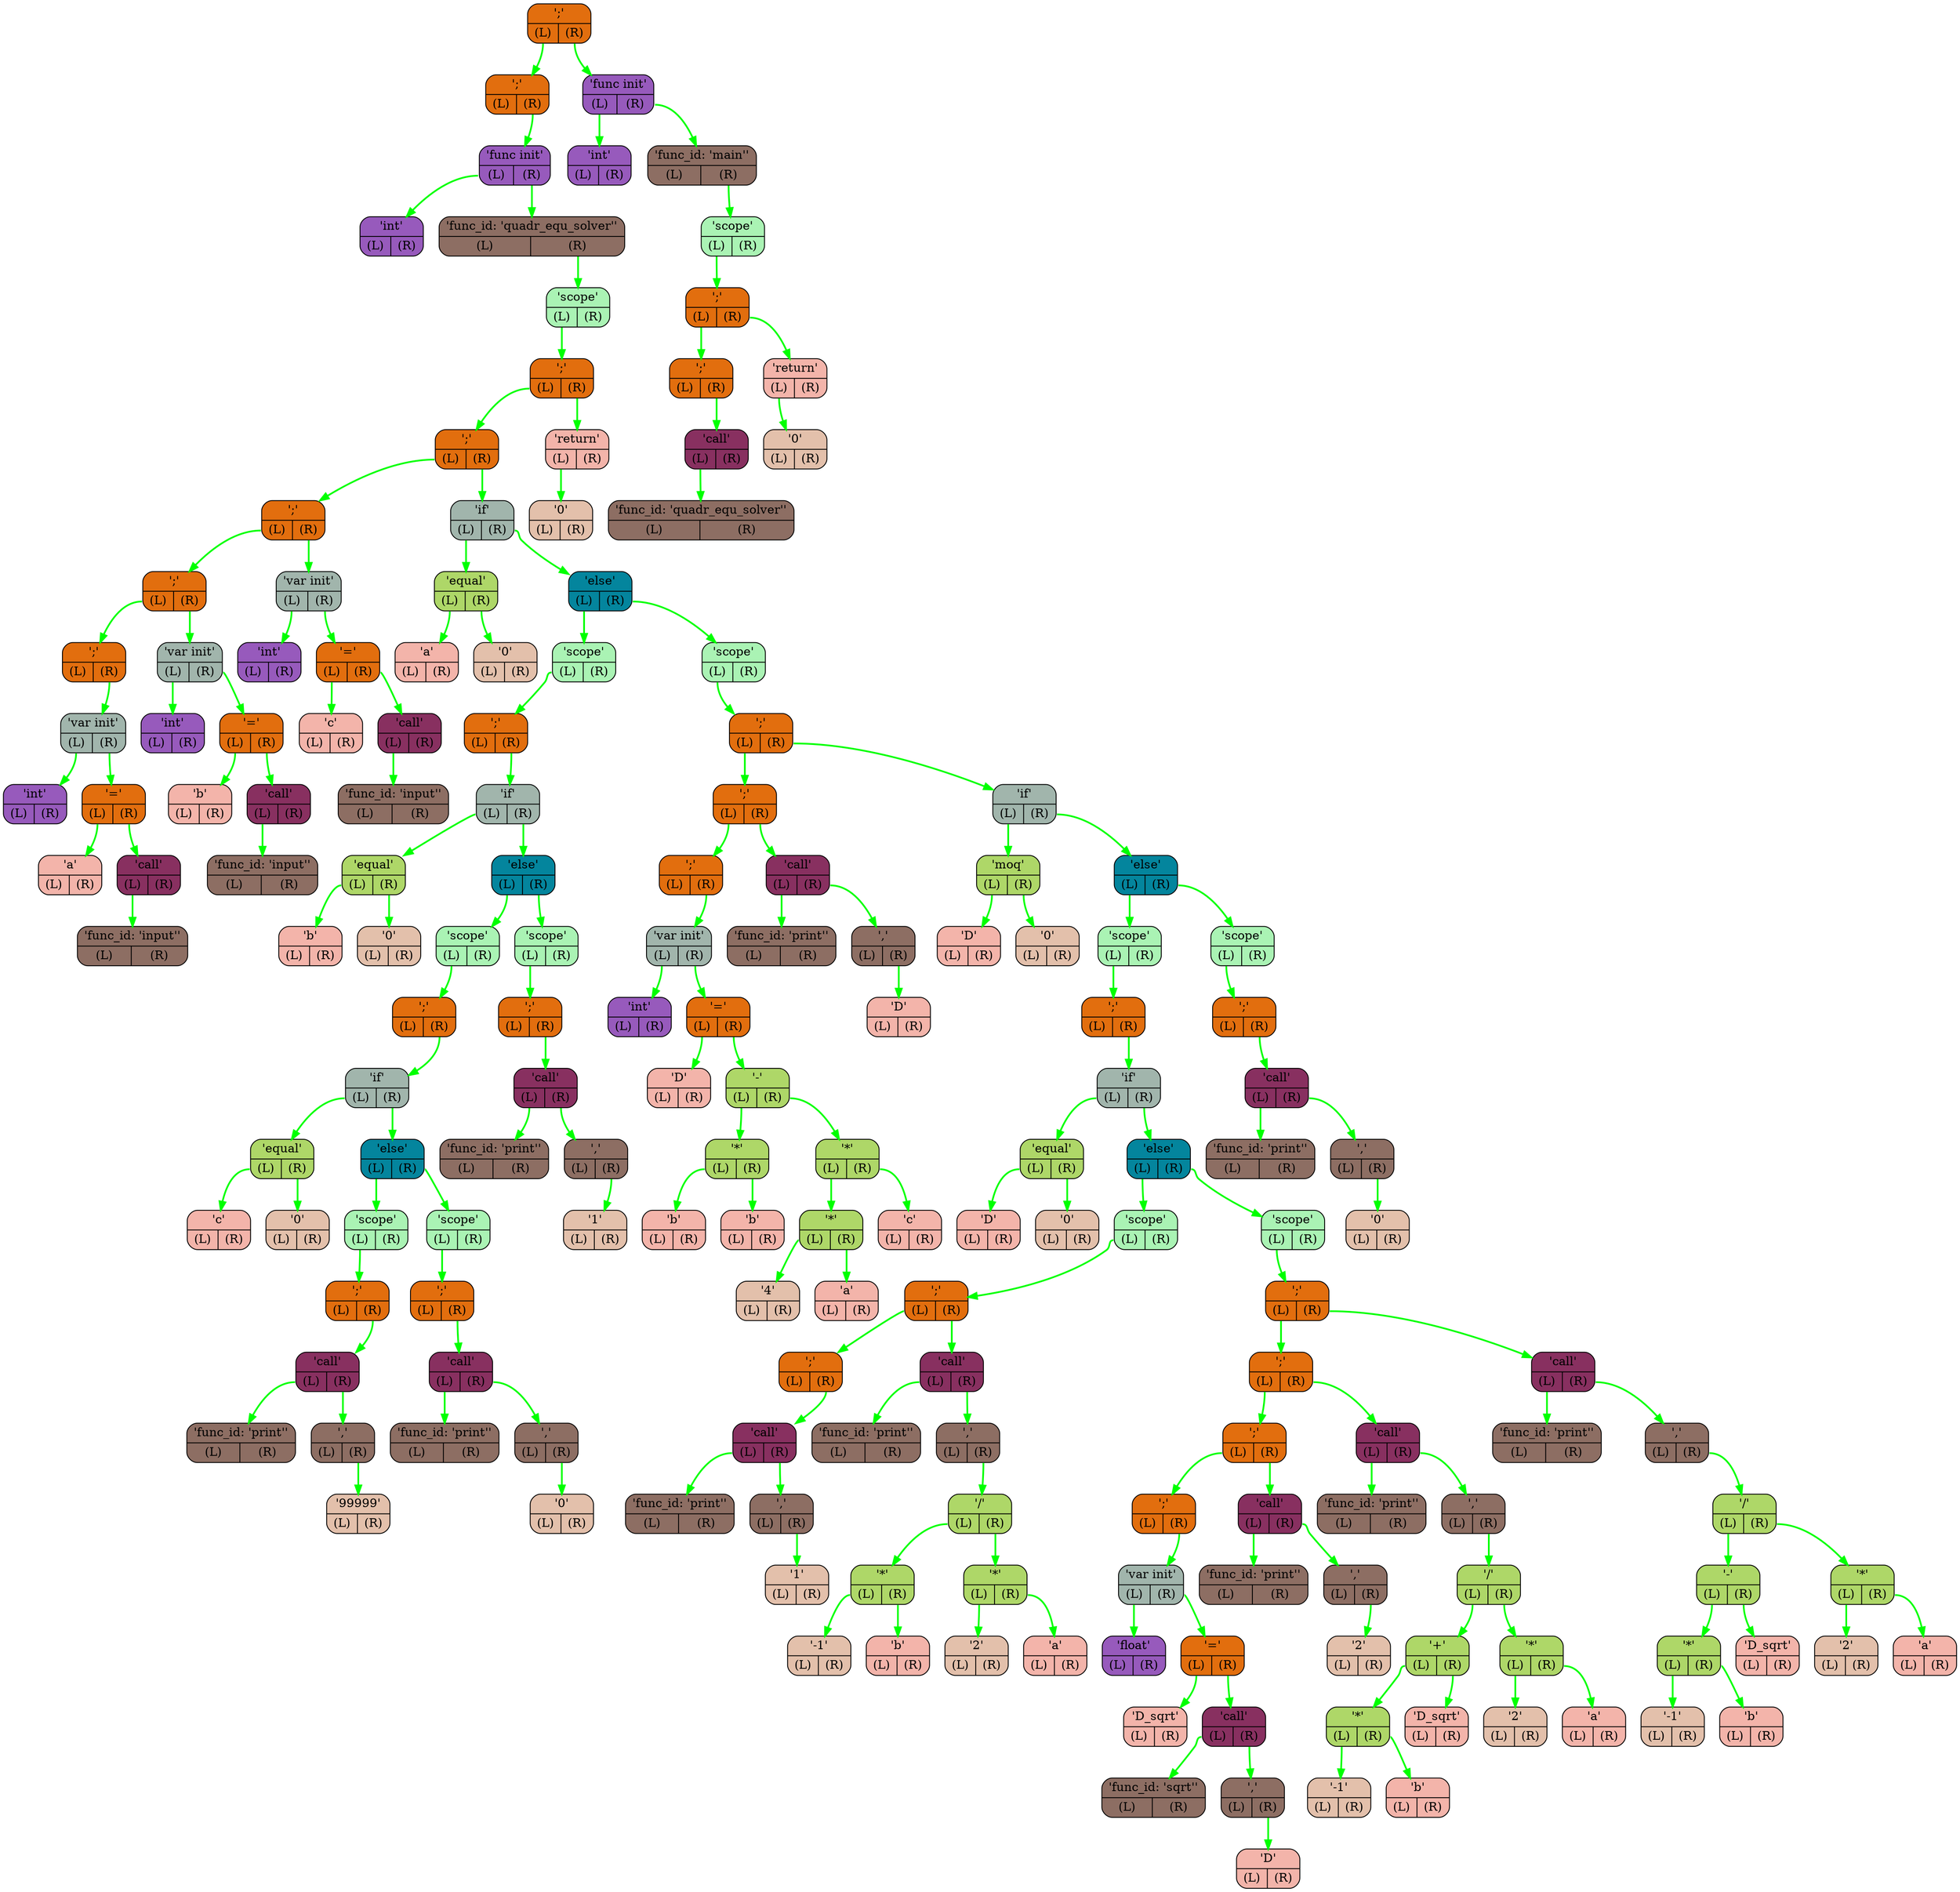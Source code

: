 digraph G{
    rankdir=TB;
    NODE0x7ffe916c2838[shape="Mrecord",color="black",fillcolor="#e26e0e",style="filled",label="{';' | {<L> (L) | <R> (R)}}"]
    NODE0x7ffe916c2860[shape="Mrecord",color="black",fillcolor="#e26e0e",style="filled",label="{';' | {<L> (L) | <R> (R)}}"]
    NODE0x7ffe916c2888[shape="Mrecord",color="black",fillcolor="#975abc",style="filled",label="{'func init' | {<L> (L) | <R> (R)}}"]
    NODE0x7ffe916c28b0[shape="Mrecord",color="black",fillcolor="#975abc",style="filled",label="{'int' | {<L> (L) | <R> (R)}}"]
    NODE0x7ffe916c28d8[shape="Mrecord",color="black",fillcolor="#8d6e63",style="filled",label="{'func_id: 'quadr_equ_solver'' | {<L> (L) | <R> (R)}}"]
    NODE0x7ffe916c2900[shape="Mrecord",color="black",fillcolor="#aaf3b4",style="filled",label="{'scope' | {<L> (L) | <R> (R)}}"]
    NODE0x7ffe916c2928[shape="Mrecord",color="black",fillcolor="#e26e0e",style="filled",label="{';' | {<L> (L) | <R> (R)}}"]
    NODE0x7ffe916c2950[shape="Mrecord",color="black",fillcolor="#e26e0e",style="filled",label="{';' | {<L> (L) | <R> (R)}}"]
    NODE0x7ffe916c2978[shape="Mrecord",color="black",fillcolor="#e26e0e",style="filled",label="{';' | {<L> (L) | <R> (R)}}"]
    NODE0x7ffe916c29a0[shape="Mrecord",color="black",fillcolor="#e26e0e",style="filled",label="{';' | {<L> (L) | <R> (R)}}"]
    NODE0x7ffe916c29c8[shape="Mrecord",color="black",fillcolor="#e26e0e",style="filled",label="{';' | {<L> (L) | <R> (R)}}"]
    NODE0x7ffe916c29f0[shape="Mrecord",color="black",fillcolor="#a1b5ac",style="filled",label="{'var init' | {<L> (L) | <R> (R)}}"]
    NODE0x7ffe916c2a18[shape="Mrecord",color="black",fillcolor="#975abc",style="filled",label="{'int' | {<L> (L) | <R> (R)}}"]
    NODE0x7ffe916c2a40[shape="Mrecord",color="black",fillcolor="#e26e0e",style="filled",label="{'=' | {<L> (L) | <R> (R)}}"]
    NODE0x7ffe916c2a68[shape="Mrecord",color="black",fillcolor="#f3b4aa",style="filled",label="{'a' | {<L> (L) | <R> (R)}}"]
    NODE0x7ffe916c2a90[shape="Mrecord",color="black",fillcolor="#883060",style="filled",label="{'call' | {<L> (L) | <R> (R)}}"]
    NODE0x7ffe916c2ab8[shape="Mrecord",color="black",fillcolor="#8d6e63",style="filled",label="{'func_id: 'input'' | {<L> (L) | <R> (R)}}"]
    NODE0x7ffe916c2ae0[shape="Mrecord",color="black",fillcolor="#a1b5ac",style="filled",label="{'var init' | {<L> (L) | <R> (R)}}"]
    NODE0x7ffe916c2b08[shape="Mrecord",color="black",fillcolor="#975abc",style="filled",label="{'int' | {<L> (L) | <R> (R)}}"]
    NODE0x7ffe916c2b30[shape="Mrecord",color="black",fillcolor="#e26e0e",style="filled",label="{'=' | {<L> (L) | <R> (R)}}"]
    NODE0x7ffe916c2b58[shape="Mrecord",color="black",fillcolor="#f3b4aa",style="filled",label="{'b' | {<L> (L) | <R> (R)}}"]
    NODE0x7ffe916c2b80[shape="Mrecord",color="black",fillcolor="#883060",style="filled",label="{'call' | {<L> (L) | <R> (R)}}"]
    NODE0x7ffe916c2ba8[shape="Mrecord",color="black",fillcolor="#8d6e63",style="filled",label="{'func_id: 'input'' | {<L> (L) | <R> (R)}}"]
    NODE0x7ffe916c2bd0[shape="Mrecord",color="black",fillcolor="#a1b5ac",style="filled",label="{'var init' | {<L> (L) | <R> (R)}}"]
    NODE0x7ffe916c2bf8[shape="Mrecord",color="black",fillcolor="#975abc",style="filled",label="{'int' | {<L> (L) | <R> (R)}}"]
    NODE0x7ffe916c2c20[shape="Mrecord",color="black",fillcolor="#e26e0e",style="filled",label="{'=' | {<L> (L) | <R> (R)}}"]
    NODE0x7ffe916c2c48[shape="Mrecord",color="black",fillcolor="#f3b4aa",style="filled",label="{'c' | {<L> (L) | <R> (R)}}"]
    NODE0x7ffe916c2c70[shape="Mrecord",color="black",fillcolor="#883060",style="filled",label="{'call' | {<L> (L) | <R> (R)}}"]
    NODE0x7ffe916c2c98[shape="Mrecord",color="black",fillcolor="#8d6e63",style="filled",label="{'func_id: 'input'' | {<L> (L) | <R> (R)}}"]
    NODE0x7ffe916c2cc0[shape="Mrecord",color="black",fillcolor="#a1b5ac",style="filled",label="{'if' | {<L> (L) | <R> (R)}}"]
    NODE0x7ffe916c2ce8[shape="Mrecord",color="black",fillcolor="#aed768",style="filled",label="{'equal' | {<L> (L) | <R> (R)}}"]
    NODE0x7ffe916c2d10[shape="Mrecord",color="black",fillcolor="#f3b4aa",style="filled",label="{'a' | {<L> (L) | <R> (R)}}"]
    NODE0x7ffe916c2d38[shape="Mrecord",color="black",fillcolor="#e3c0ab",style="filled",label="{'0' | {<L> (L) | <R> (R)}}"]
    NODE0x7ffe916c2d60[shape="Mrecord",color="black",fillcolor="#04859D",style="filled",label="{'else' | {<L> (L) | <R> (R)}}"]
    NODE0x7ffe916c2d88[shape="Mrecord",color="black",fillcolor="#aaf3b4",style="filled",label="{'scope' | {<L> (L) | <R> (R)}}"]
    NODE0x7ffe916c2db0[shape="Mrecord",color="black",fillcolor="#e26e0e",style="filled",label="{';' | {<L> (L) | <R> (R)}}"]
    NODE0x7ffe916c2dd8[shape="Mrecord",color="black",fillcolor="#a1b5ac",style="filled",label="{'if' | {<L> (L) | <R> (R)}}"]
    NODE0x7ffe916c2e00[shape="Mrecord",color="black",fillcolor="#aed768",style="filled",label="{'equal' | {<L> (L) | <R> (R)}}"]
    NODE0x7ffe916c2e28[shape="Mrecord",color="black",fillcolor="#f3b4aa",style="filled",label="{'b' | {<L> (L) | <R> (R)}}"]
    NODE0x7ffe916c2e50[shape="Mrecord",color="black",fillcolor="#e3c0ab",style="filled",label="{'0' | {<L> (L) | <R> (R)}}"]
    NODE0x7ffe916c2e78[shape="Mrecord",color="black",fillcolor="#04859D",style="filled",label="{'else' | {<L> (L) | <R> (R)}}"]
    NODE0x7ffe916c2ea0[shape="Mrecord",color="black",fillcolor="#aaf3b4",style="filled",label="{'scope' | {<L> (L) | <R> (R)}}"]
    NODE0x7ffe916c2ec8[shape="Mrecord",color="black",fillcolor="#e26e0e",style="filled",label="{';' | {<L> (L) | <R> (R)}}"]
    NODE0x7ffe916c2ef0[shape="Mrecord",color="black",fillcolor="#a1b5ac",style="filled",label="{'if' | {<L> (L) | <R> (R)}}"]
    NODE0x7ffe916c2f18[shape="Mrecord",color="black",fillcolor="#aed768",style="filled",label="{'equal' | {<L> (L) | <R> (R)}}"]
    NODE0x7ffe916c2f40[shape="Mrecord",color="black",fillcolor="#f3b4aa",style="filled",label="{'c' | {<L> (L) | <R> (R)}}"]
    NODE0x7ffe916c2f68[shape="Mrecord",color="black",fillcolor="#e3c0ab",style="filled",label="{'0' | {<L> (L) | <R> (R)}}"]
    NODE0x7ffe916c2f90[shape="Mrecord",color="black",fillcolor="#04859D",style="filled",label="{'else' | {<L> (L) | <R> (R)}}"]
    NODE0x7ffe916c2fb8[shape="Mrecord",color="black",fillcolor="#aaf3b4",style="filled",label="{'scope' | {<L> (L) | <R> (R)}}"]
    NODE0x7ffe916c2fe0[shape="Mrecord",color="black",fillcolor="#e26e0e",style="filled",label="{';' | {<L> (L) | <R> (R)}}"]
    NODE0x7ffe916c3008[shape="Mrecord",color="black",fillcolor="#883060",style="filled",label="{'call' | {<L> (L) | <R> (R)}}"]
    NODE0x7ffe916c3030[shape="Mrecord",color="black",fillcolor="#8d6e63",style="filled",label="{'func_id: 'print'' | {<L> (L) | <R> (R)}}"]
    NODE0x7ffe916c3058[shape="Mrecord",color="black",fillcolor="#8d6e63",style="filled",label="{',' | {<L> (L) | <R> (R)}}"]
    NODE0x7ffe916c3080[shape="Mrecord",color="black",fillcolor="#e3c0ab",style="filled",label="{'99999' | {<L> (L) | <R> (R)}}"]
    NODE0x7ffe916c30a8[shape="Mrecord",color="black",fillcolor="#aaf3b4",style="filled",label="{'scope' | {<L> (L) | <R> (R)}}"]
    NODE0x7ffe916c30d0[shape="Mrecord",color="black",fillcolor="#e26e0e",style="filled",label="{';' | {<L> (L) | <R> (R)}}"]
    NODE0x7ffe916c30f8[shape="Mrecord",color="black",fillcolor="#883060",style="filled",label="{'call' | {<L> (L) | <R> (R)}}"]
    NODE0x7ffe916c3120[shape="Mrecord",color="black",fillcolor="#8d6e63",style="filled",label="{'func_id: 'print'' | {<L> (L) | <R> (R)}}"]
    NODE0x7ffe916c3148[shape="Mrecord",color="black",fillcolor="#8d6e63",style="filled",label="{',' | {<L> (L) | <R> (R)}}"]
    NODE0x7ffe916c3170[shape="Mrecord",color="black",fillcolor="#e3c0ab",style="filled",label="{'0' | {<L> (L) | <R> (R)}}"]
    NODE0x7ffe916c3198[shape="Mrecord",color="black",fillcolor="#aaf3b4",style="filled",label="{'scope' | {<L> (L) | <R> (R)}}"]
    NODE0x7ffe916c31c0[shape="Mrecord",color="black",fillcolor="#e26e0e",style="filled",label="{';' | {<L> (L) | <R> (R)}}"]
    NODE0x7ffe916c31e8[shape="Mrecord",color="black",fillcolor="#883060",style="filled",label="{'call' | {<L> (L) | <R> (R)}}"]
    NODE0x7ffe916c3210[shape="Mrecord",color="black",fillcolor="#8d6e63",style="filled",label="{'func_id: 'print'' | {<L> (L) | <R> (R)}}"]
    NODE0x7ffe916c3238[shape="Mrecord",color="black",fillcolor="#8d6e63",style="filled",label="{',' | {<L> (L) | <R> (R)}}"]
    NODE0x7ffe916c3260[shape="Mrecord",color="black",fillcolor="#e3c0ab",style="filled",label="{'1' | {<L> (L) | <R> (R)}}"]
    NODE0x7ffe916c3288[shape="Mrecord",color="black",fillcolor="#aaf3b4",style="filled",label="{'scope' | {<L> (L) | <R> (R)}}"]
    NODE0x7ffe916c32b0[shape="Mrecord",color="black",fillcolor="#e26e0e",style="filled",label="{';' | {<L> (L) | <R> (R)}}"]
    NODE0x7ffe916c32d8[shape="Mrecord",color="black",fillcolor="#e26e0e",style="filled",label="{';' | {<L> (L) | <R> (R)}}"]
    NODE0x7ffe916c3300[shape="Mrecord",color="black",fillcolor="#e26e0e",style="filled",label="{';' | {<L> (L) | <R> (R)}}"]
    NODE0x7ffe916c3328[shape="Mrecord",color="black",fillcolor="#a1b5ac",style="filled",label="{'var init' | {<L> (L) | <R> (R)}}"]
    NODE0x7ffe916c3350[shape="Mrecord",color="black",fillcolor="#975abc",style="filled",label="{'int' | {<L> (L) | <R> (R)}}"]
    NODE0x7ffe916c3378[shape="Mrecord",color="black",fillcolor="#e26e0e",style="filled",label="{'=' | {<L> (L) | <R> (R)}}"]
    NODE0x7ffe916c33a0[shape="Mrecord",color="black",fillcolor="#f3b4aa",style="filled",label="{'D' | {<L> (L) | <R> (R)}}"]
    NODE0x7ffe916c33c8[shape="Mrecord",color="black",fillcolor="#aed768",style="filled",label="{'-' | {<L> (L) | <R> (R)}}"]
    NODE0x7ffe916c33f0[shape="Mrecord",color="black",fillcolor="#aed768",style="filled",label="{'*' | {<L> (L) | <R> (R)}}"]
    NODE0x7ffe916c3418[shape="Mrecord",color="black",fillcolor="#f3b4aa",style="filled",label="{'b' | {<L> (L) | <R> (R)}}"]
    NODE0x7ffe916c3440[shape="Mrecord",color="black",fillcolor="#f3b4aa",style="filled",label="{'b' | {<L> (L) | <R> (R)}}"]
    NODE0x7ffe916c3468[shape="Mrecord",color="black",fillcolor="#aed768",style="filled",label="{'*' | {<L> (L) | <R> (R)}}"]
    NODE0x7ffe916c3490[shape="Mrecord",color="black",fillcolor="#aed768",style="filled",label="{'*' | {<L> (L) | <R> (R)}}"]
    NODE0x7ffe916c34b8[shape="Mrecord",color="black",fillcolor="#e3c0ab",style="filled",label="{'4' | {<L> (L) | <R> (R)}}"]
    NODE0x7ffe916c34e0[shape="Mrecord",color="black",fillcolor="#f3b4aa",style="filled",label="{'a' | {<L> (L) | <R> (R)}}"]
    NODE0x7ffe916c3508[shape="Mrecord",color="black",fillcolor="#f3b4aa",style="filled",label="{'c' | {<L> (L) | <R> (R)}}"]
    NODE0x7ffe916c3530[shape="Mrecord",color="black",fillcolor="#883060",style="filled",label="{'call' | {<L> (L) | <R> (R)}}"]
    NODE0x7ffe916c3558[shape="Mrecord",color="black",fillcolor="#8d6e63",style="filled",label="{'func_id: 'print'' | {<L> (L) | <R> (R)}}"]
    NODE0x7ffe916c3580[shape="Mrecord",color="black",fillcolor="#8d6e63",style="filled",label="{',' | {<L> (L) | <R> (R)}}"]
    NODE0x7ffe916c35a8[shape="Mrecord",color="black",fillcolor="#f3b4aa",style="filled",label="{'D' | {<L> (L) | <R> (R)}}"]
    NODE0x7ffe916c35d0[shape="Mrecord",color="black",fillcolor="#a1b5ac",style="filled",label="{'if' | {<L> (L) | <R> (R)}}"]
    NODE0x7ffe916c35f8[shape="Mrecord",color="black",fillcolor="#aed768",style="filled",label="{'moq' | {<L> (L) | <R> (R)}}"]
    NODE0x7ffe916c3620[shape="Mrecord",color="black",fillcolor="#f3b4aa",style="filled",label="{'D' | {<L> (L) | <R> (R)}}"]
    NODE0x7ffe916c3648[shape="Mrecord",color="black",fillcolor="#e3c0ab",style="filled",label="{'0' | {<L> (L) | <R> (R)}}"]
    NODE0x7ffe916c3670[shape="Mrecord",color="black",fillcolor="#04859D",style="filled",label="{'else' | {<L> (L) | <R> (R)}}"]
    NODE0x7ffe916c3698[shape="Mrecord",color="black",fillcolor="#aaf3b4",style="filled",label="{'scope' | {<L> (L) | <R> (R)}}"]
    NODE0x7ffe916c36c0[shape="Mrecord",color="black",fillcolor="#e26e0e",style="filled",label="{';' | {<L> (L) | <R> (R)}}"]
    NODE0x7ffe916c36e8[shape="Mrecord",color="black",fillcolor="#a1b5ac",style="filled",label="{'if' | {<L> (L) | <R> (R)}}"]
    NODE0x7ffe916c3710[shape="Mrecord",color="black",fillcolor="#aed768",style="filled",label="{'equal' | {<L> (L) | <R> (R)}}"]
    NODE0x7ffe916c3738[shape="Mrecord",color="black",fillcolor="#f3b4aa",style="filled",label="{'D' | {<L> (L) | <R> (R)}}"]
    NODE0x7ffe916c3760[shape="Mrecord",color="black",fillcolor="#e3c0ab",style="filled",label="{'0' | {<L> (L) | <R> (R)}}"]
    NODE0x7ffe916c3788[shape="Mrecord",color="black",fillcolor="#04859D",style="filled",label="{'else' | {<L> (L) | <R> (R)}}"]
    NODE0x7ffe916c37b0[shape="Mrecord",color="black",fillcolor="#aaf3b4",style="filled",label="{'scope' | {<L> (L) | <R> (R)}}"]
    NODE0x7ffe916c37d8[shape="Mrecord",color="black",fillcolor="#e26e0e",style="filled",label="{';' | {<L> (L) | <R> (R)}}"]
    NODE0x7ffe916c3800[shape="Mrecord",color="black",fillcolor="#e26e0e",style="filled",label="{';' | {<L> (L) | <R> (R)}}"]
    NODE0x7ffe916c3828[shape="Mrecord",color="black",fillcolor="#883060",style="filled",label="{'call' | {<L> (L) | <R> (R)}}"]
    NODE0x7ffe916c3850[shape="Mrecord",color="black",fillcolor="#8d6e63",style="filled",label="{'func_id: 'print'' | {<L> (L) | <R> (R)}}"]
    NODE0x7ffe916c3878[shape="Mrecord",color="black",fillcolor="#8d6e63",style="filled",label="{',' | {<L> (L) | <R> (R)}}"]
    NODE0x7ffe916c38a0[shape="Mrecord",color="black",fillcolor="#e3c0ab",style="filled",label="{'1' | {<L> (L) | <R> (R)}}"]
    NODE0x7ffe916c38c8[shape="Mrecord",color="black",fillcolor="#883060",style="filled",label="{'call' | {<L> (L) | <R> (R)}}"]
    NODE0x7ffe916c38f0[shape="Mrecord",color="black",fillcolor="#8d6e63",style="filled",label="{'func_id: 'print'' | {<L> (L) | <R> (R)}}"]
    NODE0x7ffe916c3918[shape="Mrecord",color="black",fillcolor="#8d6e63",style="filled",label="{',' | {<L> (L) | <R> (R)}}"]
    NODE0x7ffe916c3940[shape="Mrecord",color="black",fillcolor="#aed768",style="filled",label="{'/' | {<L> (L) | <R> (R)}}"]
    NODE0x7ffe916c3968[shape="Mrecord",color="black",fillcolor="#aed768",style="filled",label="{'*' | {<L> (L) | <R> (R)}}"]
    NODE0x7ffe916c3990[shape="Mrecord",color="black",fillcolor="#e3c0ab",style="filled",label="{'-1' | {<L> (L) | <R> (R)}}"]
    NODE0x7ffe916c39b8[shape="Mrecord",color="black",fillcolor="#f3b4aa",style="filled",label="{'b' | {<L> (L) | <R> (R)}}"]
    NODE0x7ffe916c39e0[shape="Mrecord",color="black",fillcolor="#aed768",style="filled",label="{'*' | {<L> (L) | <R> (R)}}"]
    NODE0x7ffe916c3a08[shape="Mrecord",color="black",fillcolor="#e3c0ab",style="filled",label="{'2' | {<L> (L) | <R> (R)}}"]
    NODE0x7ffe916c3a30[shape="Mrecord",color="black",fillcolor="#f3b4aa",style="filled",label="{'a' | {<L> (L) | <R> (R)}}"]
    NODE0x7ffe916c3a58[shape="Mrecord",color="black",fillcolor="#aaf3b4",style="filled",label="{'scope' | {<L> (L) | <R> (R)}}"]
    NODE0x7ffe916c3a80[shape="Mrecord",color="black",fillcolor="#e26e0e",style="filled",label="{';' | {<L> (L) | <R> (R)}}"]
    NODE0x7ffe916c3aa8[shape="Mrecord",color="black",fillcolor="#e26e0e",style="filled",label="{';' | {<L> (L) | <R> (R)}}"]
    NODE0x7ffe916c3ad0[shape="Mrecord",color="black",fillcolor="#e26e0e",style="filled",label="{';' | {<L> (L) | <R> (R)}}"]
    NODE0x7ffe916c3af8[shape="Mrecord",color="black",fillcolor="#e26e0e",style="filled",label="{';' | {<L> (L) | <R> (R)}}"]
    NODE0x7ffe916c3b20[shape="Mrecord",color="black",fillcolor="#a1b5ac",style="filled",label="{'var init' | {<L> (L) | <R> (R)}}"]
    NODE0x7ffe916c3b48[shape="Mrecord",color="black",fillcolor="#975abc",style="filled",label="{'float' | {<L> (L) | <R> (R)}}"]
    NODE0x7ffe916c3b70[shape="Mrecord",color="black",fillcolor="#e26e0e",style="filled",label="{'=' | {<L> (L) | <R> (R)}}"]
    NODE0x7ffe916c3b98[shape="Mrecord",color="black",fillcolor="#f3b4aa",style="filled",label="{'D_sqrt' | {<L> (L) | <R> (R)}}"]
    NODE0x7ffe916c3bc0[shape="Mrecord",color="black",fillcolor="#883060",style="filled",label="{'call' | {<L> (L) | <R> (R)}}"]
    NODE0x7ffe916c3be8[shape="Mrecord",color="black",fillcolor="#8d6e63",style="filled",label="{'func_id: 'sqrt'' | {<L> (L) | <R> (R)}}"]
    NODE0x7ffe916c3c10[shape="Mrecord",color="black",fillcolor="#8d6e63",style="filled",label="{',' | {<L> (L) | <R> (R)}}"]
    NODE0x7ffe916c3c38[shape="Mrecord",color="black",fillcolor="#f3b4aa",style="filled",label="{'D' | {<L> (L) | <R> (R)}}"]
    NODE0x7ffe916c3c60[shape="Mrecord",color="black",fillcolor="#883060",style="filled",label="{'call' | {<L> (L) | <R> (R)}}"]
    NODE0x7ffe916c3c88[shape="Mrecord",color="black",fillcolor="#8d6e63",style="filled",label="{'func_id: 'print'' | {<L> (L) | <R> (R)}}"]
    NODE0x7ffe916c3cb0[shape="Mrecord",color="black",fillcolor="#8d6e63",style="filled",label="{',' | {<L> (L) | <R> (R)}}"]
    NODE0x7ffe916c3cd8[shape="Mrecord",color="black",fillcolor="#e3c0ab",style="filled",label="{'2' | {<L> (L) | <R> (R)}}"]
    NODE0x7ffe916c3d00[shape="Mrecord",color="black",fillcolor="#883060",style="filled",label="{'call' | {<L> (L) | <R> (R)}}"]
    NODE0x7ffe916c3d28[shape="Mrecord",color="black",fillcolor="#8d6e63",style="filled",label="{'func_id: 'print'' | {<L> (L) | <R> (R)}}"]
    NODE0x7ffe916c3d50[shape="Mrecord",color="black",fillcolor="#8d6e63",style="filled",label="{',' | {<L> (L) | <R> (R)}}"]
    NODE0x7ffe916c3d78[shape="Mrecord",color="black",fillcolor="#aed768",style="filled",label="{'/' | {<L> (L) | <R> (R)}}"]
    NODE0x7ffe916c3da0[shape="Mrecord",color="black",fillcolor="#aed768",style="filled",label="{'+' | {<L> (L) | <R> (R)}}"]
    NODE0x7ffe916c3dc8[shape="Mrecord",color="black",fillcolor="#aed768",style="filled",label="{'*' | {<L> (L) | <R> (R)}}"]
    NODE0x7ffe916c3df0[shape="Mrecord",color="black",fillcolor="#e3c0ab",style="filled",label="{'-1' | {<L> (L) | <R> (R)}}"]
    NODE0x7ffe916c3e18[shape="Mrecord",color="black",fillcolor="#f3b4aa",style="filled",label="{'b' | {<L> (L) | <R> (R)}}"]
    NODE0x7ffe916c3e40[shape="Mrecord",color="black",fillcolor="#f3b4aa",style="filled",label="{'D_sqrt' | {<L> (L) | <R> (R)}}"]
    NODE0x7ffe916c3e68[shape="Mrecord",color="black",fillcolor="#aed768",style="filled",label="{'*' | {<L> (L) | <R> (R)}}"]
    NODE0x7ffe916c3e90[shape="Mrecord",color="black",fillcolor="#e3c0ab",style="filled",label="{'2' | {<L> (L) | <R> (R)}}"]
    NODE0x7ffe916c3eb8[shape="Mrecord",color="black",fillcolor="#f3b4aa",style="filled",label="{'a' | {<L> (L) | <R> (R)}}"]
    NODE0x7ffe916c3ee0[shape="Mrecord",color="black",fillcolor="#883060",style="filled",label="{'call' | {<L> (L) | <R> (R)}}"]
    NODE0x7ffe916c3f08[shape="Mrecord",color="black",fillcolor="#8d6e63",style="filled",label="{'func_id: 'print'' | {<L> (L) | <R> (R)}}"]
    NODE0x7ffe916c3f30[shape="Mrecord",color="black",fillcolor="#8d6e63",style="filled",label="{',' | {<L> (L) | <R> (R)}}"]
    NODE0x7ffe916c3f58[shape="Mrecord",color="black",fillcolor="#aed768",style="filled",label="{'/' | {<L> (L) | <R> (R)}}"]
    NODE0x7ffe916c3f80[shape="Mrecord",color="black",fillcolor="#aed768",style="filled",label="{'-' | {<L> (L) | <R> (R)}}"]
    NODE0x7ffe916c3fa8[shape="Mrecord",color="black",fillcolor="#aed768",style="filled",label="{'*' | {<L> (L) | <R> (R)}}"]
    NODE0x7ffe916c3fd0[shape="Mrecord",color="black",fillcolor="#e3c0ab",style="filled",label="{'-1' | {<L> (L) | <R> (R)}}"]
    NODE0x7ffe916c3ff8[shape="Mrecord",color="black",fillcolor="#f3b4aa",style="filled",label="{'b' | {<L> (L) | <R> (R)}}"]
    NODE0x7ffe916c4020[shape="Mrecord",color="black",fillcolor="#f3b4aa",style="filled",label="{'D_sqrt' | {<L> (L) | <R> (R)}}"]
    NODE0x7ffe916c4048[shape="Mrecord",color="black",fillcolor="#aed768",style="filled",label="{'*' | {<L> (L) | <R> (R)}}"]
    NODE0x7ffe916c4070[shape="Mrecord",color="black",fillcolor="#e3c0ab",style="filled",label="{'2' | {<L> (L) | <R> (R)}}"]
    NODE0x7ffe916c4098[shape="Mrecord",color="black",fillcolor="#f3b4aa",style="filled",label="{'a' | {<L> (L) | <R> (R)}}"]
    NODE0x7ffe916c40c0[shape="Mrecord",color="black",fillcolor="#aaf3b4",style="filled",label="{'scope' | {<L> (L) | <R> (R)}}"]
    NODE0x7ffe916c40e8[shape="Mrecord",color="black",fillcolor="#e26e0e",style="filled",label="{';' | {<L> (L) | <R> (R)}}"]
    NODE0x7ffe916c4110[shape="Mrecord",color="black",fillcolor="#883060",style="filled",label="{'call' | {<L> (L) | <R> (R)}}"]
    NODE0x7ffe916c4138[shape="Mrecord",color="black",fillcolor="#8d6e63",style="filled",label="{'func_id: 'print'' | {<L> (L) | <R> (R)}}"]
    NODE0x7ffe916c4160[shape="Mrecord",color="black",fillcolor="#8d6e63",style="filled",label="{',' | {<L> (L) | <R> (R)}}"]
    NODE0x7ffe916c4188[shape="Mrecord",color="black",fillcolor="#e3c0ab",style="filled",label="{'0' | {<L> (L) | <R> (R)}}"]
    NODE0x7ffe916c41b0[shape="Mrecord",color="black",fillcolor="#f3b4aa",style="filled",label="{'return' | {<L> (L) | <R> (R)}}"]
    NODE0x7ffe916c41d8[shape="Mrecord",color="black",fillcolor="#e3c0ab",style="filled",label="{'0' | {<L> (L) | <R> (R)}}"]
    NODE0x7ffe916c4200[shape="Mrecord",color="black",fillcolor="#975abc",style="filled",label="{'func init' | {<L> (L) | <R> (R)}}"]
    NODE0x7ffe916c4228[shape="Mrecord",color="black",fillcolor="#975abc",style="filled",label="{'int' | {<L> (L) | <R> (R)}}"]
    NODE0x7ffe916c4250[shape="Mrecord",color="black",fillcolor="#8d6e63",style="filled",label="{'func_id: 'main'' | {<L> (L) | <R> (R)}}"]
    NODE0x7ffe916c4278[shape="Mrecord",color="black",fillcolor="#aaf3b4",style="filled",label="{'scope' | {<L> (L) | <R> (R)}}"]
    NODE0x7ffe916c42a0[shape="Mrecord",color="black",fillcolor="#e26e0e",style="filled",label="{';' | {<L> (L) | <R> (R)}}"]
    NODE0x7ffe916c42c8[shape="Mrecord",color="black",fillcolor="#e26e0e",style="filled",label="{';' | {<L> (L) | <R> (R)}}"]
    NODE0x7ffe916c42f0[shape="Mrecord",color="black",fillcolor="#883060",style="filled",label="{'call' | {<L> (L) | <R> (R)}}"]
    NODE0x7ffe916c4318[shape="Mrecord",color="black",fillcolor="#8d6e63",style="filled",label="{'func_id: 'quadr_equ_solver'' | {<L> (L) | <R> (R)}}"]
    NODE0x7ffe916c4340[shape="Mrecord",color="black",fillcolor="#f3b4aa",style="filled",label="{'return' | {<L> (L) | <R> (R)}}"]
    NODE0x7ffe916c4368[shape="Mrecord",color="black",fillcolor="#e3c0ab",style="filled",label="{'0' | {<L> (L) | <R> (R)}}"]
    NODE0x7ffe916c2a90:L-> NODE0x7ffe916c2ab8 [color="#00FF00",penwidth=2,label=""]
    NODE0x7ffe916c2a40:L-> NODE0x7ffe916c2a68 [color="#00FF00",penwidth=2,label=""]
    NODE0x7ffe916c2a40:R-> NODE0x7ffe916c2a90 [color="#00FF00",penwidth=2,label=""]
    NODE0x7ffe916c29f0:L-> NODE0x7ffe916c2a18 [color="#00FF00",penwidth=2,label=""]
    NODE0x7ffe916c29f0:R-> NODE0x7ffe916c2a40 [color="#00FF00",penwidth=2,label=""]
    NODE0x7ffe916c29c8:R-> NODE0x7ffe916c29f0 [color="#00FF00",penwidth=2,label=""]
    NODE0x7ffe916c2b80:L-> NODE0x7ffe916c2ba8 [color="#00FF00",penwidth=2,label=""]
    NODE0x7ffe916c2b30:L-> NODE0x7ffe916c2b58 [color="#00FF00",penwidth=2,label=""]
    NODE0x7ffe916c2b30:R-> NODE0x7ffe916c2b80 [color="#00FF00",penwidth=2,label=""]
    NODE0x7ffe916c2ae0:L-> NODE0x7ffe916c2b08 [color="#00FF00",penwidth=2,label=""]
    NODE0x7ffe916c2ae0:R-> NODE0x7ffe916c2b30 [color="#00FF00",penwidth=2,label=""]
    NODE0x7ffe916c29a0:L-> NODE0x7ffe916c29c8 [color="#00FF00",penwidth=2,label=""]
    NODE0x7ffe916c29a0:R-> NODE0x7ffe916c2ae0 [color="#00FF00",penwidth=2,label=""]
    NODE0x7ffe916c2c70:L-> NODE0x7ffe916c2c98 [color="#00FF00",penwidth=2,label=""]
    NODE0x7ffe916c2c20:L-> NODE0x7ffe916c2c48 [color="#00FF00",penwidth=2,label=""]
    NODE0x7ffe916c2c20:R-> NODE0x7ffe916c2c70 [color="#00FF00",penwidth=2,label=""]
    NODE0x7ffe916c2bd0:L-> NODE0x7ffe916c2bf8 [color="#00FF00",penwidth=2,label=""]
    NODE0x7ffe916c2bd0:R-> NODE0x7ffe916c2c20 [color="#00FF00",penwidth=2,label=""]
    NODE0x7ffe916c2978:L-> NODE0x7ffe916c29a0 [color="#00FF00",penwidth=2,label=""]
    NODE0x7ffe916c2978:R-> NODE0x7ffe916c2bd0 [color="#00FF00",penwidth=2,label=""]
    NODE0x7ffe916c2ce8:L-> NODE0x7ffe916c2d10 [color="#00FF00",penwidth=2,label=""]
    NODE0x7ffe916c2ce8:R-> NODE0x7ffe916c2d38 [color="#00FF00",penwidth=2,label=""]
    NODE0x7ffe916c2e00:L-> NODE0x7ffe916c2e28 [color="#00FF00",penwidth=2,label=""]
    NODE0x7ffe916c2e00:R-> NODE0x7ffe916c2e50 [color="#00FF00",penwidth=2,label=""]
    NODE0x7ffe916c2f18:L-> NODE0x7ffe916c2f40 [color="#00FF00",penwidth=2,label=""]
    NODE0x7ffe916c2f18:R-> NODE0x7ffe916c2f68 [color="#00FF00",penwidth=2,label=""]
    NODE0x7ffe916c3058:R-> NODE0x7ffe916c3080 [color="#00FF00",penwidth=2,label=""]
    NODE0x7ffe916c3008:L-> NODE0x7ffe916c3030 [color="#00FF00",penwidth=2,label=""]
    NODE0x7ffe916c3008:R-> NODE0x7ffe916c3058 [color="#00FF00",penwidth=2,label=""]
    NODE0x7ffe916c2fe0:R-> NODE0x7ffe916c3008 [color="#00FF00",penwidth=2,label=""]
    NODE0x7ffe916c2fb8:L-> NODE0x7ffe916c2fe0 [color="#00FF00",penwidth=2,label=""]
    NODE0x7ffe916c3148:R-> NODE0x7ffe916c3170 [color="#00FF00",penwidth=2,label=""]
    NODE0x7ffe916c30f8:L-> NODE0x7ffe916c3120 [color="#00FF00",penwidth=2,label=""]
    NODE0x7ffe916c30f8:R-> NODE0x7ffe916c3148 [color="#00FF00",penwidth=2,label=""]
    NODE0x7ffe916c30d0:R-> NODE0x7ffe916c30f8 [color="#00FF00",penwidth=2,label=""]
    NODE0x7ffe916c30a8:L-> NODE0x7ffe916c30d0 [color="#00FF00",penwidth=2,label=""]
    NODE0x7ffe916c2f90:L-> NODE0x7ffe916c2fb8 [color="#00FF00",penwidth=2,label=""]
    NODE0x7ffe916c2f90:R-> NODE0x7ffe916c30a8 [color="#00FF00",penwidth=2,label=""]
    NODE0x7ffe916c2ef0:L-> NODE0x7ffe916c2f18 [color="#00FF00",penwidth=2,label=""]
    NODE0x7ffe916c2ef0:R-> NODE0x7ffe916c2f90 [color="#00FF00",penwidth=2,label=""]
    NODE0x7ffe916c2ec8:R-> NODE0x7ffe916c2ef0 [color="#00FF00",penwidth=2,label=""]
    NODE0x7ffe916c2ea0:L-> NODE0x7ffe916c2ec8 [color="#00FF00",penwidth=2,label=""]
    NODE0x7ffe916c3238:R-> NODE0x7ffe916c3260 [color="#00FF00",penwidth=2,label=""]
    NODE0x7ffe916c31e8:L-> NODE0x7ffe916c3210 [color="#00FF00",penwidth=2,label=""]
    NODE0x7ffe916c31e8:R-> NODE0x7ffe916c3238 [color="#00FF00",penwidth=2,label=""]
    NODE0x7ffe916c31c0:R-> NODE0x7ffe916c31e8 [color="#00FF00",penwidth=2,label=""]
    NODE0x7ffe916c3198:L-> NODE0x7ffe916c31c0 [color="#00FF00",penwidth=2,label=""]
    NODE0x7ffe916c2e78:L-> NODE0x7ffe916c2ea0 [color="#00FF00",penwidth=2,label=""]
    NODE0x7ffe916c2e78:R-> NODE0x7ffe916c3198 [color="#00FF00",penwidth=2,label=""]
    NODE0x7ffe916c2dd8:L-> NODE0x7ffe916c2e00 [color="#00FF00",penwidth=2,label=""]
    NODE0x7ffe916c2dd8:R-> NODE0x7ffe916c2e78 [color="#00FF00",penwidth=2,label=""]
    NODE0x7ffe916c2db0:R-> NODE0x7ffe916c2dd8 [color="#00FF00",penwidth=2,label=""]
    NODE0x7ffe916c2d88:L-> NODE0x7ffe916c2db0 [color="#00FF00",penwidth=2,label=""]
    NODE0x7ffe916c33f0:L-> NODE0x7ffe916c3418 [color="#00FF00",penwidth=2,label=""]
    NODE0x7ffe916c33f0:R-> NODE0x7ffe916c3440 [color="#00FF00",penwidth=2,label=""]
    NODE0x7ffe916c3490:L-> NODE0x7ffe916c34b8 [color="#00FF00",penwidth=2,label=""]
    NODE0x7ffe916c3490:R-> NODE0x7ffe916c34e0 [color="#00FF00",penwidth=2,label=""]
    NODE0x7ffe916c3468:L-> NODE0x7ffe916c3490 [color="#00FF00",penwidth=2,label=""]
    NODE0x7ffe916c3468:R-> NODE0x7ffe916c3508 [color="#00FF00",penwidth=2,label=""]
    NODE0x7ffe916c33c8:L-> NODE0x7ffe916c33f0 [color="#00FF00",penwidth=2,label=""]
    NODE0x7ffe916c33c8:R-> NODE0x7ffe916c3468 [color="#00FF00",penwidth=2,label=""]
    NODE0x7ffe916c3378:L-> NODE0x7ffe916c33a0 [color="#00FF00",penwidth=2,label=""]
    NODE0x7ffe916c3378:R-> NODE0x7ffe916c33c8 [color="#00FF00",penwidth=2,label=""]
    NODE0x7ffe916c3328:L-> NODE0x7ffe916c3350 [color="#00FF00",penwidth=2,label=""]
    NODE0x7ffe916c3328:R-> NODE0x7ffe916c3378 [color="#00FF00",penwidth=2,label=""]
    NODE0x7ffe916c3300:R-> NODE0x7ffe916c3328 [color="#00FF00",penwidth=2,label=""]
    NODE0x7ffe916c3580:R-> NODE0x7ffe916c35a8 [color="#00FF00",penwidth=2,label=""]
    NODE0x7ffe916c3530:L-> NODE0x7ffe916c3558 [color="#00FF00",penwidth=2,label=""]
    NODE0x7ffe916c3530:R-> NODE0x7ffe916c3580 [color="#00FF00",penwidth=2,label=""]
    NODE0x7ffe916c32d8:L-> NODE0x7ffe916c3300 [color="#00FF00",penwidth=2,label=""]
    NODE0x7ffe916c32d8:R-> NODE0x7ffe916c3530 [color="#00FF00",penwidth=2,label=""]
    NODE0x7ffe916c35f8:L-> NODE0x7ffe916c3620 [color="#00FF00",penwidth=2,label=""]
    NODE0x7ffe916c35f8:R-> NODE0x7ffe916c3648 [color="#00FF00",penwidth=2,label=""]
    NODE0x7ffe916c3710:L-> NODE0x7ffe916c3738 [color="#00FF00",penwidth=2,label=""]
    NODE0x7ffe916c3710:R-> NODE0x7ffe916c3760 [color="#00FF00",penwidth=2,label=""]
    NODE0x7ffe916c3878:R-> NODE0x7ffe916c38a0 [color="#00FF00",penwidth=2,label=""]
    NODE0x7ffe916c3828:L-> NODE0x7ffe916c3850 [color="#00FF00",penwidth=2,label=""]
    NODE0x7ffe916c3828:R-> NODE0x7ffe916c3878 [color="#00FF00",penwidth=2,label=""]
    NODE0x7ffe916c3800:R-> NODE0x7ffe916c3828 [color="#00FF00",penwidth=2,label=""]
    NODE0x7ffe916c3968:L-> NODE0x7ffe916c3990 [color="#00FF00",penwidth=2,label=""]
    NODE0x7ffe916c3968:R-> NODE0x7ffe916c39b8 [color="#00FF00",penwidth=2,label=""]
    NODE0x7ffe916c39e0:L-> NODE0x7ffe916c3a08 [color="#00FF00",penwidth=2,label=""]
    NODE0x7ffe916c39e0:R-> NODE0x7ffe916c3a30 [color="#00FF00",penwidth=2,label=""]
    NODE0x7ffe916c3940:L-> NODE0x7ffe916c3968 [color="#00FF00",penwidth=2,label=""]
    NODE0x7ffe916c3940:R-> NODE0x7ffe916c39e0 [color="#00FF00",penwidth=2,label=""]
    NODE0x7ffe916c3918:R-> NODE0x7ffe916c3940 [color="#00FF00",penwidth=2,label=""]
    NODE0x7ffe916c38c8:L-> NODE0x7ffe916c38f0 [color="#00FF00",penwidth=2,label=""]
    NODE0x7ffe916c38c8:R-> NODE0x7ffe916c3918 [color="#00FF00",penwidth=2,label=""]
    NODE0x7ffe916c37d8:L-> NODE0x7ffe916c3800 [color="#00FF00",penwidth=2,label=""]
    NODE0x7ffe916c37d8:R-> NODE0x7ffe916c38c8 [color="#00FF00",penwidth=2,label=""]
    NODE0x7ffe916c37b0:L-> NODE0x7ffe916c37d8 [color="#00FF00",penwidth=2,label=""]
    NODE0x7ffe916c3c10:R-> NODE0x7ffe916c3c38 [color="#00FF00",penwidth=2,label=""]
    NODE0x7ffe916c3bc0:L-> NODE0x7ffe916c3be8 [color="#00FF00",penwidth=2,label=""]
    NODE0x7ffe916c3bc0:R-> NODE0x7ffe916c3c10 [color="#00FF00",penwidth=2,label=""]
    NODE0x7ffe916c3b70:L-> NODE0x7ffe916c3b98 [color="#00FF00",penwidth=2,label=""]
    NODE0x7ffe916c3b70:R-> NODE0x7ffe916c3bc0 [color="#00FF00",penwidth=2,label=""]
    NODE0x7ffe916c3b20:L-> NODE0x7ffe916c3b48 [color="#00FF00",penwidth=2,label=""]
    NODE0x7ffe916c3b20:R-> NODE0x7ffe916c3b70 [color="#00FF00",penwidth=2,label=""]
    NODE0x7ffe916c3af8:R-> NODE0x7ffe916c3b20 [color="#00FF00",penwidth=2,label=""]
    NODE0x7ffe916c3cb0:R-> NODE0x7ffe916c3cd8 [color="#00FF00",penwidth=2,label=""]
    NODE0x7ffe916c3c60:L-> NODE0x7ffe916c3c88 [color="#00FF00",penwidth=2,label=""]
    NODE0x7ffe916c3c60:R-> NODE0x7ffe916c3cb0 [color="#00FF00",penwidth=2,label=""]
    NODE0x7ffe916c3ad0:L-> NODE0x7ffe916c3af8 [color="#00FF00",penwidth=2,label=""]
    NODE0x7ffe916c3ad0:R-> NODE0x7ffe916c3c60 [color="#00FF00",penwidth=2,label=""]
    NODE0x7ffe916c3dc8:L-> NODE0x7ffe916c3df0 [color="#00FF00",penwidth=2,label=""]
    NODE0x7ffe916c3dc8:R-> NODE0x7ffe916c3e18 [color="#00FF00",penwidth=2,label=""]
    NODE0x7ffe916c3da0:L-> NODE0x7ffe916c3dc8 [color="#00FF00",penwidth=2,label=""]
    NODE0x7ffe916c3da0:R-> NODE0x7ffe916c3e40 [color="#00FF00",penwidth=2,label=""]
    NODE0x7ffe916c3e68:L-> NODE0x7ffe916c3e90 [color="#00FF00",penwidth=2,label=""]
    NODE0x7ffe916c3e68:R-> NODE0x7ffe916c3eb8 [color="#00FF00",penwidth=2,label=""]
    NODE0x7ffe916c3d78:L-> NODE0x7ffe916c3da0 [color="#00FF00",penwidth=2,label=""]
    NODE0x7ffe916c3d78:R-> NODE0x7ffe916c3e68 [color="#00FF00",penwidth=2,label=""]
    NODE0x7ffe916c3d50:R-> NODE0x7ffe916c3d78 [color="#00FF00",penwidth=2,label=""]
    NODE0x7ffe916c3d00:L-> NODE0x7ffe916c3d28 [color="#00FF00",penwidth=2,label=""]
    NODE0x7ffe916c3d00:R-> NODE0x7ffe916c3d50 [color="#00FF00",penwidth=2,label=""]
    NODE0x7ffe916c3aa8:L-> NODE0x7ffe916c3ad0 [color="#00FF00",penwidth=2,label=""]
    NODE0x7ffe916c3aa8:R-> NODE0x7ffe916c3d00 [color="#00FF00",penwidth=2,label=""]
    NODE0x7ffe916c3fa8:L-> NODE0x7ffe916c3fd0 [color="#00FF00",penwidth=2,label=""]
    NODE0x7ffe916c3fa8:R-> NODE0x7ffe916c3ff8 [color="#00FF00",penwidth=2,label=""]
    NODE0x7ffe916c3f80:L-> NODE0x7ffe916c3fa8 [color="#00FF00",penwidth=2,label=""]
    NODE0x7ffe916c3f80:R-> NODE0x7ffe916c4020 [color="#00FF00",penwidth=2,label=""]
    NODE0x7ffe916c4048:L-> NODE0x7ffe916c4070 [color="#00FF00",penwidth=2,label=""]
    NODE0x7ffe916c4048:R-> NODE0x7ffe916c4098 [color="#00FF00",penwidth=2,label=""]
    NODE0x7ffe916c3f58:L-> NODE0x7ffe916c3f80 [color="#00FF00",penwidth=2,label=""]
    NODE0x7ffe916c3f58:R-> NODE0x7ffe916c4048 [color="#00FF00",penwidth=2,label=""]
    NODE0x7ffe916c3f30:R-> NODE0x7ffe916c3f58 [color="#00FF00",penwidth=2,label=""]
    NODE0x7ffe916c3ee0:L-> NODE0x7ffe916c3f08 [color="#00FF00",penwidth=2,label=""]
    NODE0x7ffe916c3ee0:R-> NODE0x7ffe916c3f30 [color="#00FF00",penwidth=2,label=""]
    NODE0x7ffe916c3a80:L-> NODE0x7ffe916c3aa8 [color="#00FF00",penwidth=2,label=""]
    NODE0x7ffe916c3a80:R-> NODE0x7ffe916c3ee0 [color="#00FF00",penwidth=2,label=""]
    NODE0x7ffe916c3a58:L-> NODE0x7ffe916c3a80 [color="#00FF00",penwidth=2,label=""]
    NODE0x7ffe916c3788:L-> NODE0x7ffe916c37b0 [color="#00FF00",penwidth=2,label=""]
    NODE0x7ffe916c3788:R-> NODE0x7ffe916c3a58 [color="#00FF00",penwidth=2,label=""]
    NODE0x7ffe916c36e8:L-> NODE0x7ffe916c3710 [color="#00FF00",penwidth=2,label=""]
    NODE0x7ffe916c36e8:R-> NODE0x7ffe916c3788 [color="#00FF00",penwidth=2,label=""]
    NODE0x7ffe916c36c0:R-> NODE0x7ffe916c36e8 [color="#00FF00",penwidth=2,label=""]
    NODE0x7ffe916c3698:L-> NODE0x7ffe916c36c0 [color="#00FF00",penwidth=2,label=""]
    NODE0x7ffe916c4160:R-> NODE0x7ffe916c4188 [color="#00FF00",penwidth=2,label=""]
    NODE0x7ffe916c4110:L-> NODE0x7ffe916c4138 [color="#00FF00",penwidth=2,label=""]
    NODE0x7ffe916c4110:R-> NODE0x7ffe916c4160 [color="#00FF00",penwidth=2,label=""]
    NODE0x7ffe916c40e8:R-> NODE0x7ffe916c4110 [color="#00FF00",penwidth=2,label=""]
    NODE0x7ffe916c40c0:L-> NODE0x7ffe916c40e8 [color="#00FF00",penwidth=2,label=""]
    NODE0x7ffe916c3670:L-> NODE0x7ffe916c3698 [color="#00FF00",penwidth=2,label=""]
    NODE0x7ffe916c3670:R-> NODE0x7ffe916c40c0 [color="#00FF00",penwidth=2,label=""]
    NODE0x7ffe916c35d0:L-> NODE0x7ffe916c35f8 [color="#00FF00",penwidth=2,label=""]
    NODE0x7ffe916c35d0:R-> NODE0x7ffe916c3670 [color="#00FF00",penwidth=2,label=""]
    NODE0x7ffe916c32b0:L-> NODE0x7ffe916c32d8 [color="#00FF00",penwidth=2,label=""]
    NODE0x7ffe916c32b0:R-> NODE0x7ffe916c35d0 [color="#00FF00",penwidth=2,label=""]
    NODE0x7ffe916c3288:L-> NODE0x7ffe916c32b0 [color="#00FF00",penwidth=2,label=""]
    NODE0x7ffe916c2d60:L-> NODE0x7ffe916c2d88 [color="#00FF00",penwidth=2,label=""]
    NODE0x7ffe916c2d60:R-> NODE0x7ffe916c3288 [color="#00FF00",penwidth=2,label=""]
    NODE0x7ffe916c2cc0:L-> NODE0x7ffe916c2ce8 [color="#00FF00",penwidth=2,label=""]
    NODE0x7ffe916c2cc0:R-> NODE0x7ffe916c2d60 [color="#00FF00",penwidth=2,label=""]
    NODE0x7ffe916c2950:L-> NODE0x7ffe916c2978 [color="#00FF00",penwidth=2,label=""]
    NODE0x7ffe916c2950:R-> NODE0x7ffe916c2cc0 [color="#00FF00",penwidth=2,label=""]
    NODE0x7ffe916c41b0:L-> NODE0x7ffe916c41d8 [color="#00FF00",penwidth=2,label=""]
    NODE0x7ffe916c2928:L-> NODE0x7ffe916c2950 [color="#00FF00",penwidth=2,label=""]
    NODE0x7ffe916c2928:R-> NODE0x7ffe916c41b0 [color="#00FF00",penwidth=2,label=""]
    NODE0x7ffe916c2900:L-> NODE0x7ffe916c2928 [color="#00FF00",penwidth=2,label=""]
    NODE0x7ffe916c28d8:R-> NODE0x7ffe916c2900 [color="#00FF00",penwidth=2,label=""]
    NODE0x7ffe916c2888:L-> NODE0x7ffe916c28b0 [color="#00FF00",penwidth=2,label=""]
    NODE0x7ffe916c2888:R-> NODE0x7ffe916c28d8 [color="#00FF00",penwidth=2,label=""]
    NODE0x7ffe916c2860:R-> NODE0x7ffe916c2888 [color="#00FF00",penwidth=2,label=""]
    NODE0x7ffe916c42f0:L-> NODE0x7ffe916c4318 [color="#00FF00",penwidth=2,label=""]
    NODE0x7ffe916c42c8:R-> NODE0x7ffe916c42f0 [color="#00FF00",penwidth=2,label=""]
    NODE0x7ffe916c4340:L-> NODE0x7ffe916c4368 [color="#00FF00",penwidth=2,label=""]
    NODE0x7ffe916c42a0:L-> NODE0x7ffe916c42c8 [color="#00FF00",penwidth=2,label=""]
    NODE0x7ffe916c42a0:R-> NODE0x7ffe916c4340 [color="#00FF00",penwidth=2,label=""]
    NODE0x7ffe916c4278:L-> NODE0x7ffe916c42a0 [color="#00FF00",penwidth=2,label=""]
    NODE0x7ffe916c4250:R-> NODE0x7ffe916c4278 [color="#00FF00",penwidth=2,label=""]
    NODE0x7ffe916c4200:L-> NODE0x7ffe916c4228 [color="#00FF00",penwidth=2,label=""]
    NODE0x7ffe916c4200:R-> NODE0x7ffe916c4250 [color="#00FF00",penwidth=2,label=""]
    NODE0x7ffe916c2838:L-> NODE0x7ffe916c2860 [color="#00FF00",penwidth=2,label=""]
    NODE0x7ffe916c2838:R-> NODE0x7ffe916c4200 [color="#00FF00",penwidth=2,label=""]
}